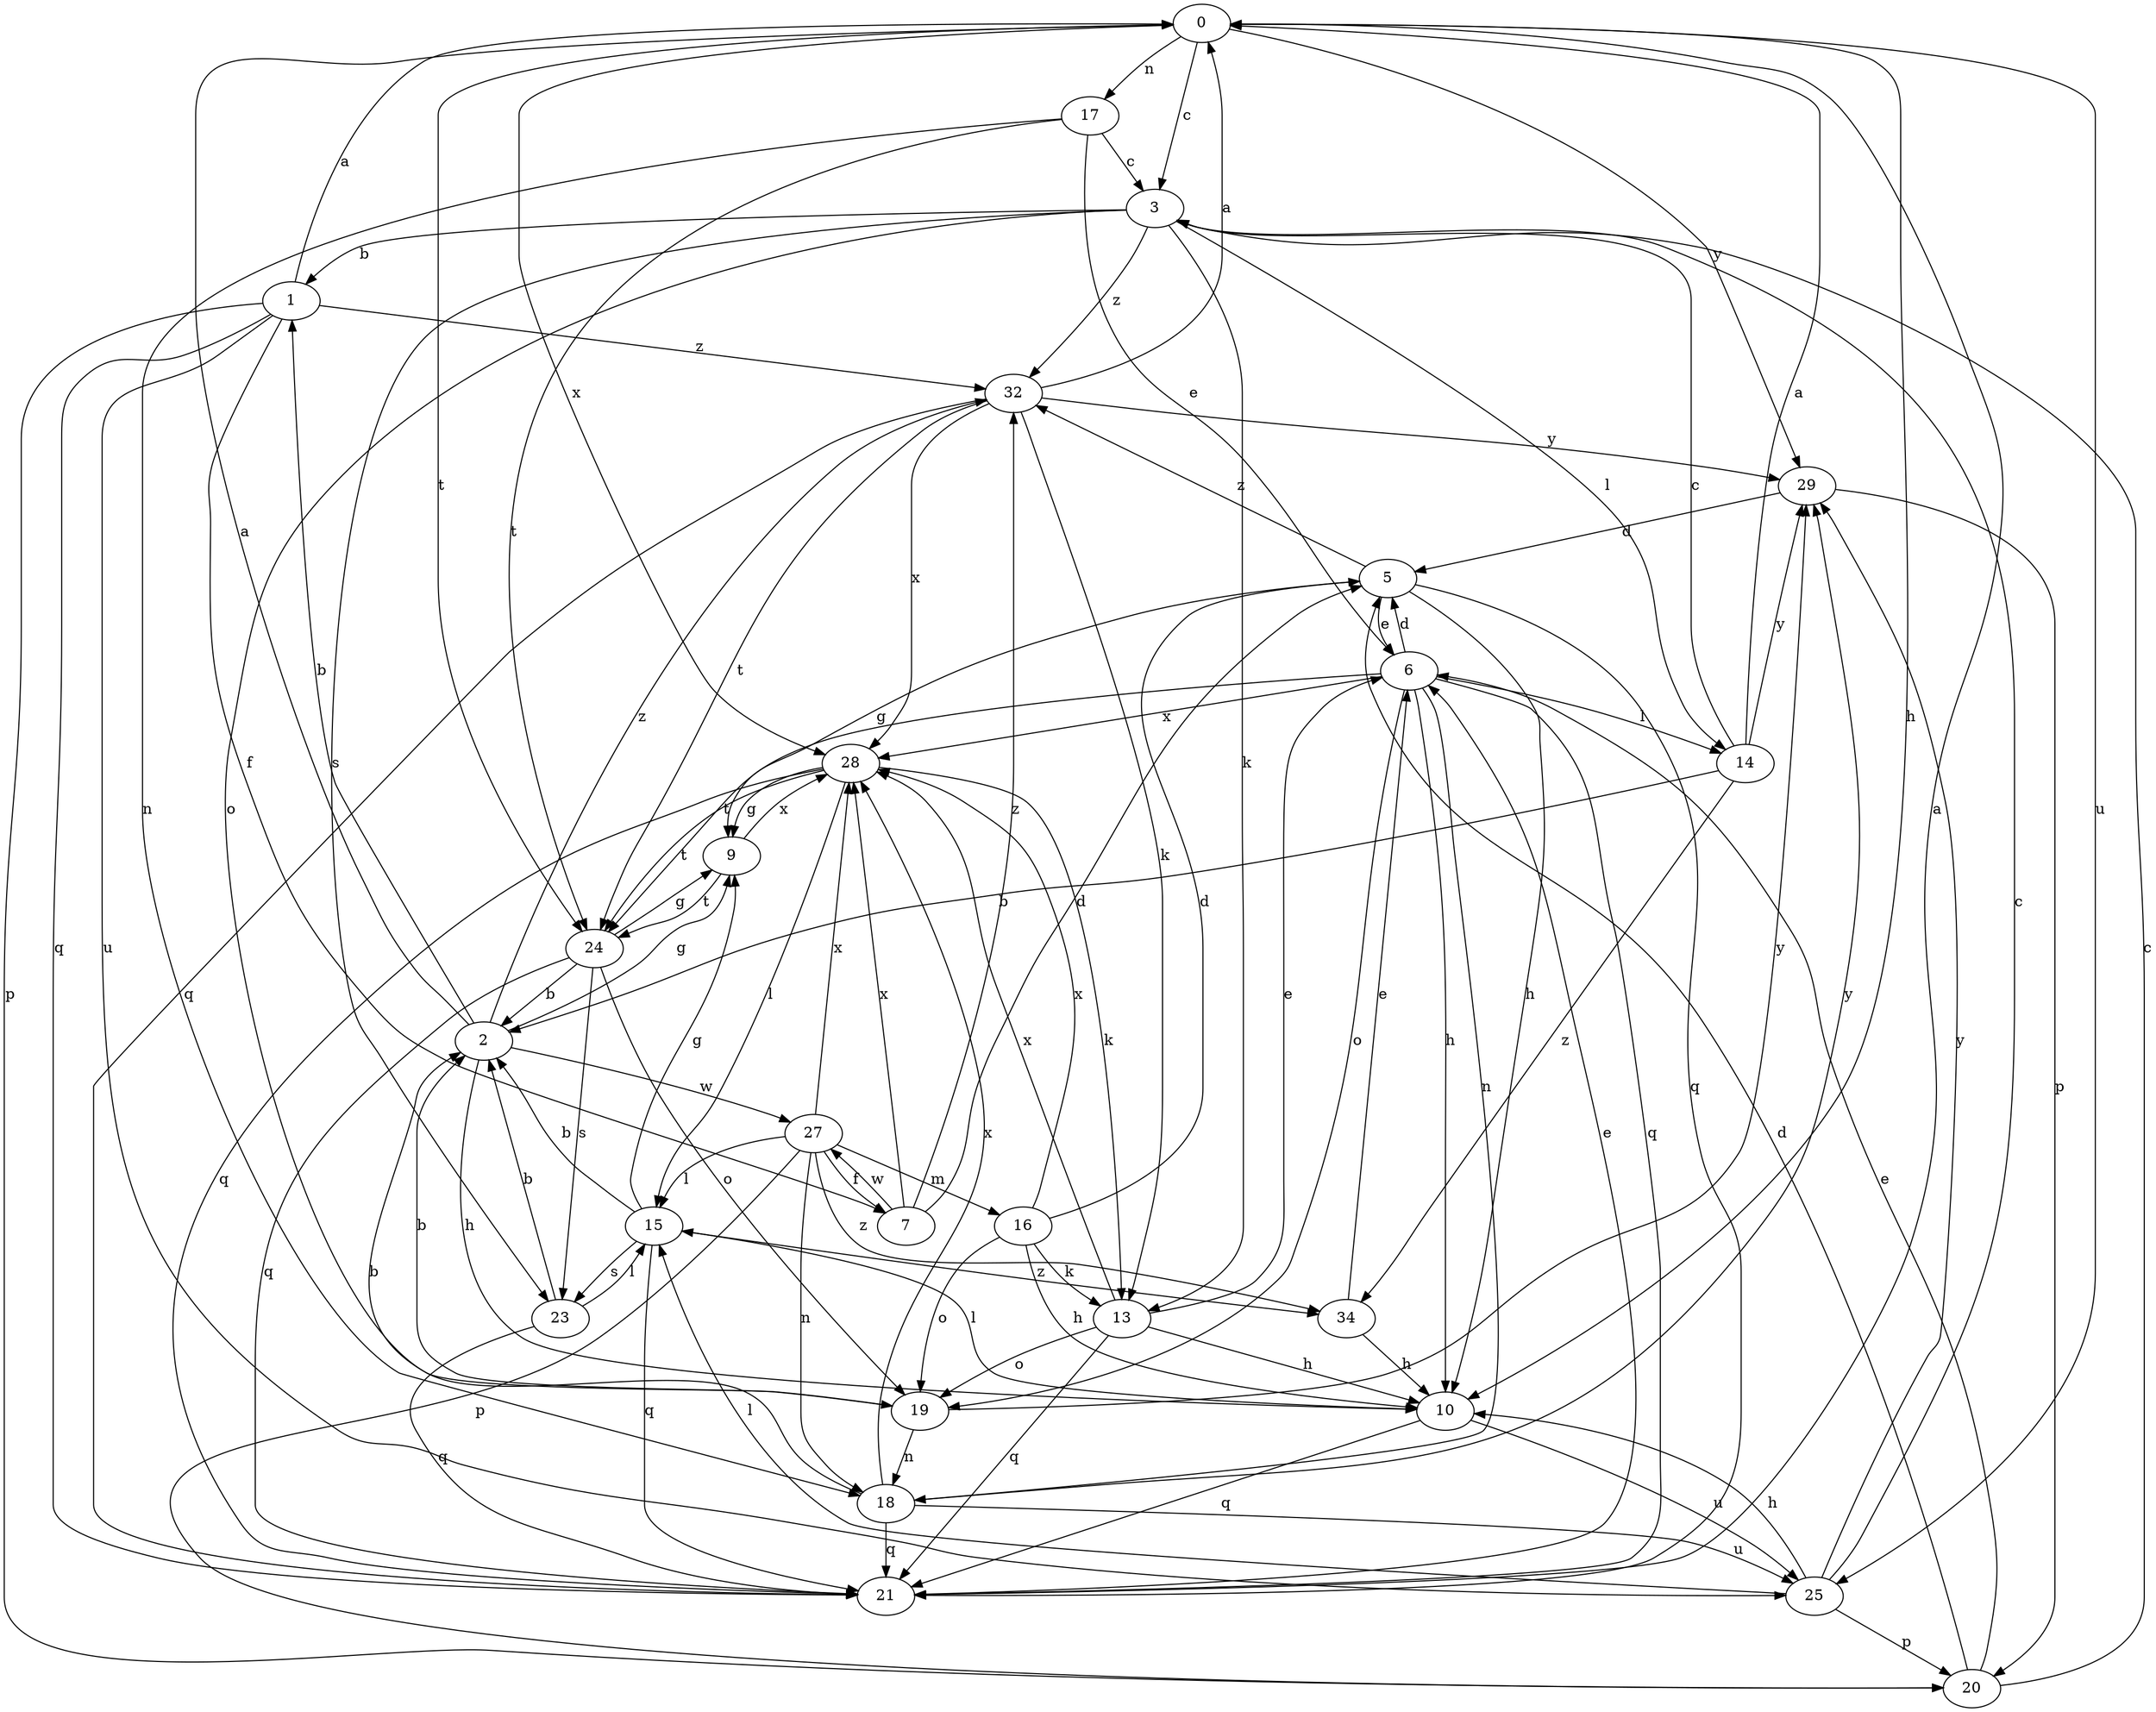 strict digraph  {
0;
1;
2;
3;
5;
6;
7;
9;
10;
13;
14;
15;
16;
17;
18;
19;
20;
21;
23;
24;
25;
27;
28;
29;
32;
34;
0 -> 3  [label=c];
0 -> 10  [label=h];
0 -> 17  [label=n];
0 -> 24  [label=t];
0 -> 25  [label=u];
0 -> 28  [label=x];
0 -> 29  [label=y];
1 -> 0  [label=a];
1 -> 7  [label=f];
1 -> 20  [label=p];
1 -> 21  [label=q];
1 -> 25  [label=u];
1 -> 32  [label=z];
2 -> 0  [label=a];
2 -> 1  [label=b];
2 -> 9  [label=g];
2 -> 10  [label=h];
2 -> 27  [label=w];
2 -> 32  [label=z];
3 -> 1  [label=b];
3 -> 13  [label=k];
3 -> 14  [label=l];
3 -> 19  [label=o];
3 -> 23  [label=s];
3 -> 32  [label=z];
5 -> 6  [label=e];
5 -> 9  [label=g];
5 -> 10  [label=h];
5 -> 21  [label=q];
5 -> 32  [label=z];
6 -> 5  [label=d];
6 -> 10  [label=h];
6 -> 14  [label=l];
6 -> 18  [label=n];
6 -> 19  [label=o];
6 -> 21  [label=q];
6 -> 24  [label=t];
6 -> 28  [label=x];
7 -> 5  [label=d];
7 -> 27  [label=w];
7 -> 28  [label=x];
7 -> 32  [label=z];
9 -> 24  [label=t];
9 -> 28  [label=x];
10 -> 15  [label=l];
10 -> 21  [label=q];
10 -> 25  [label=u];
13 -> 6  [label=e];
13 -> 10  [label=h];
13 -> 19  [label=o];
13 -> 21  [label=q];
13 -> 28  [label=x];
14 -> 0  [label=a];
14 -> 2  [label=b];
14 -> 3  [label=c];
14 -> 29  [label=y];
14 -> 34  [label=z];
15 -> 2  [label=b];
15 -> 9  [label=g];
15 -> 21  [label=q];
15 -> 23  [label=s];
15 -> 34  [label=z];
16 -> 5  [label=d];
16 -> 10  [label=h];
16 -> 13  [label=k];
16 -> 19  [label=o];
16 -> 28  [label=x];
17 -> 3  [label=c];
17 -> 6  [label=e];
17 -> 18  [label=n];
17 -> 24  [label=t];
18 -> 2  [label=b];
18 -> 21  [label=q];
18 -> 25  [label=u];
18 -> 28  [label=x];
18 -> 29  [label=y];
19 -> 2  [label=b];
19 -> 18  [label=n];
19 -> 29  [label=y];
20 -> 3  [label=c];
20 -> 5  [label=d];
20 -> 6  [label=e];
21 -> 0  [label=a];
21 -> 6  [label=e];
23 -> 2  [label=b];
23 -> 15  [label=l];
23 -> 21  [label=q];
24 -> 2  [label=b];
24 -> 9  [label=g];
24 -> 19  [label=o];
24 -> 21  [label=q];
24 -> 23  [label=s];
25 -> 3  [label=c];
25 -> 10  [label=h];
25 -> 15  [label=l];
25 -> 20  [label=p];
25 -> 29  [label=y];
27 -> 7  [label=f];
27 -> 15  [label=l];
27 -> 16  [label=m];
27 -> 18  [label=n];
27 -> 20  [label=p];
27 -> 28  [label=x];
27 -> 34  [label=z];
28 -> 9  [label=g];
28 -> 13  [label=k];
28 -> 15  [label=l];
28 -> 21  [label=q];
28 -> 24  [label=t];
29 -> 5  [label=d];
29 -> 20  [label=p];
32 -> 0  [label=a];
32 -> 13  [label=k];
32 -> 21  [label=q];
32 -> 24  [label=t];
32 -> 28  [label=x];
32 -> 29  [label=y];
34 -> 6  [label=e];
34 -> 10  [label=h];
}
